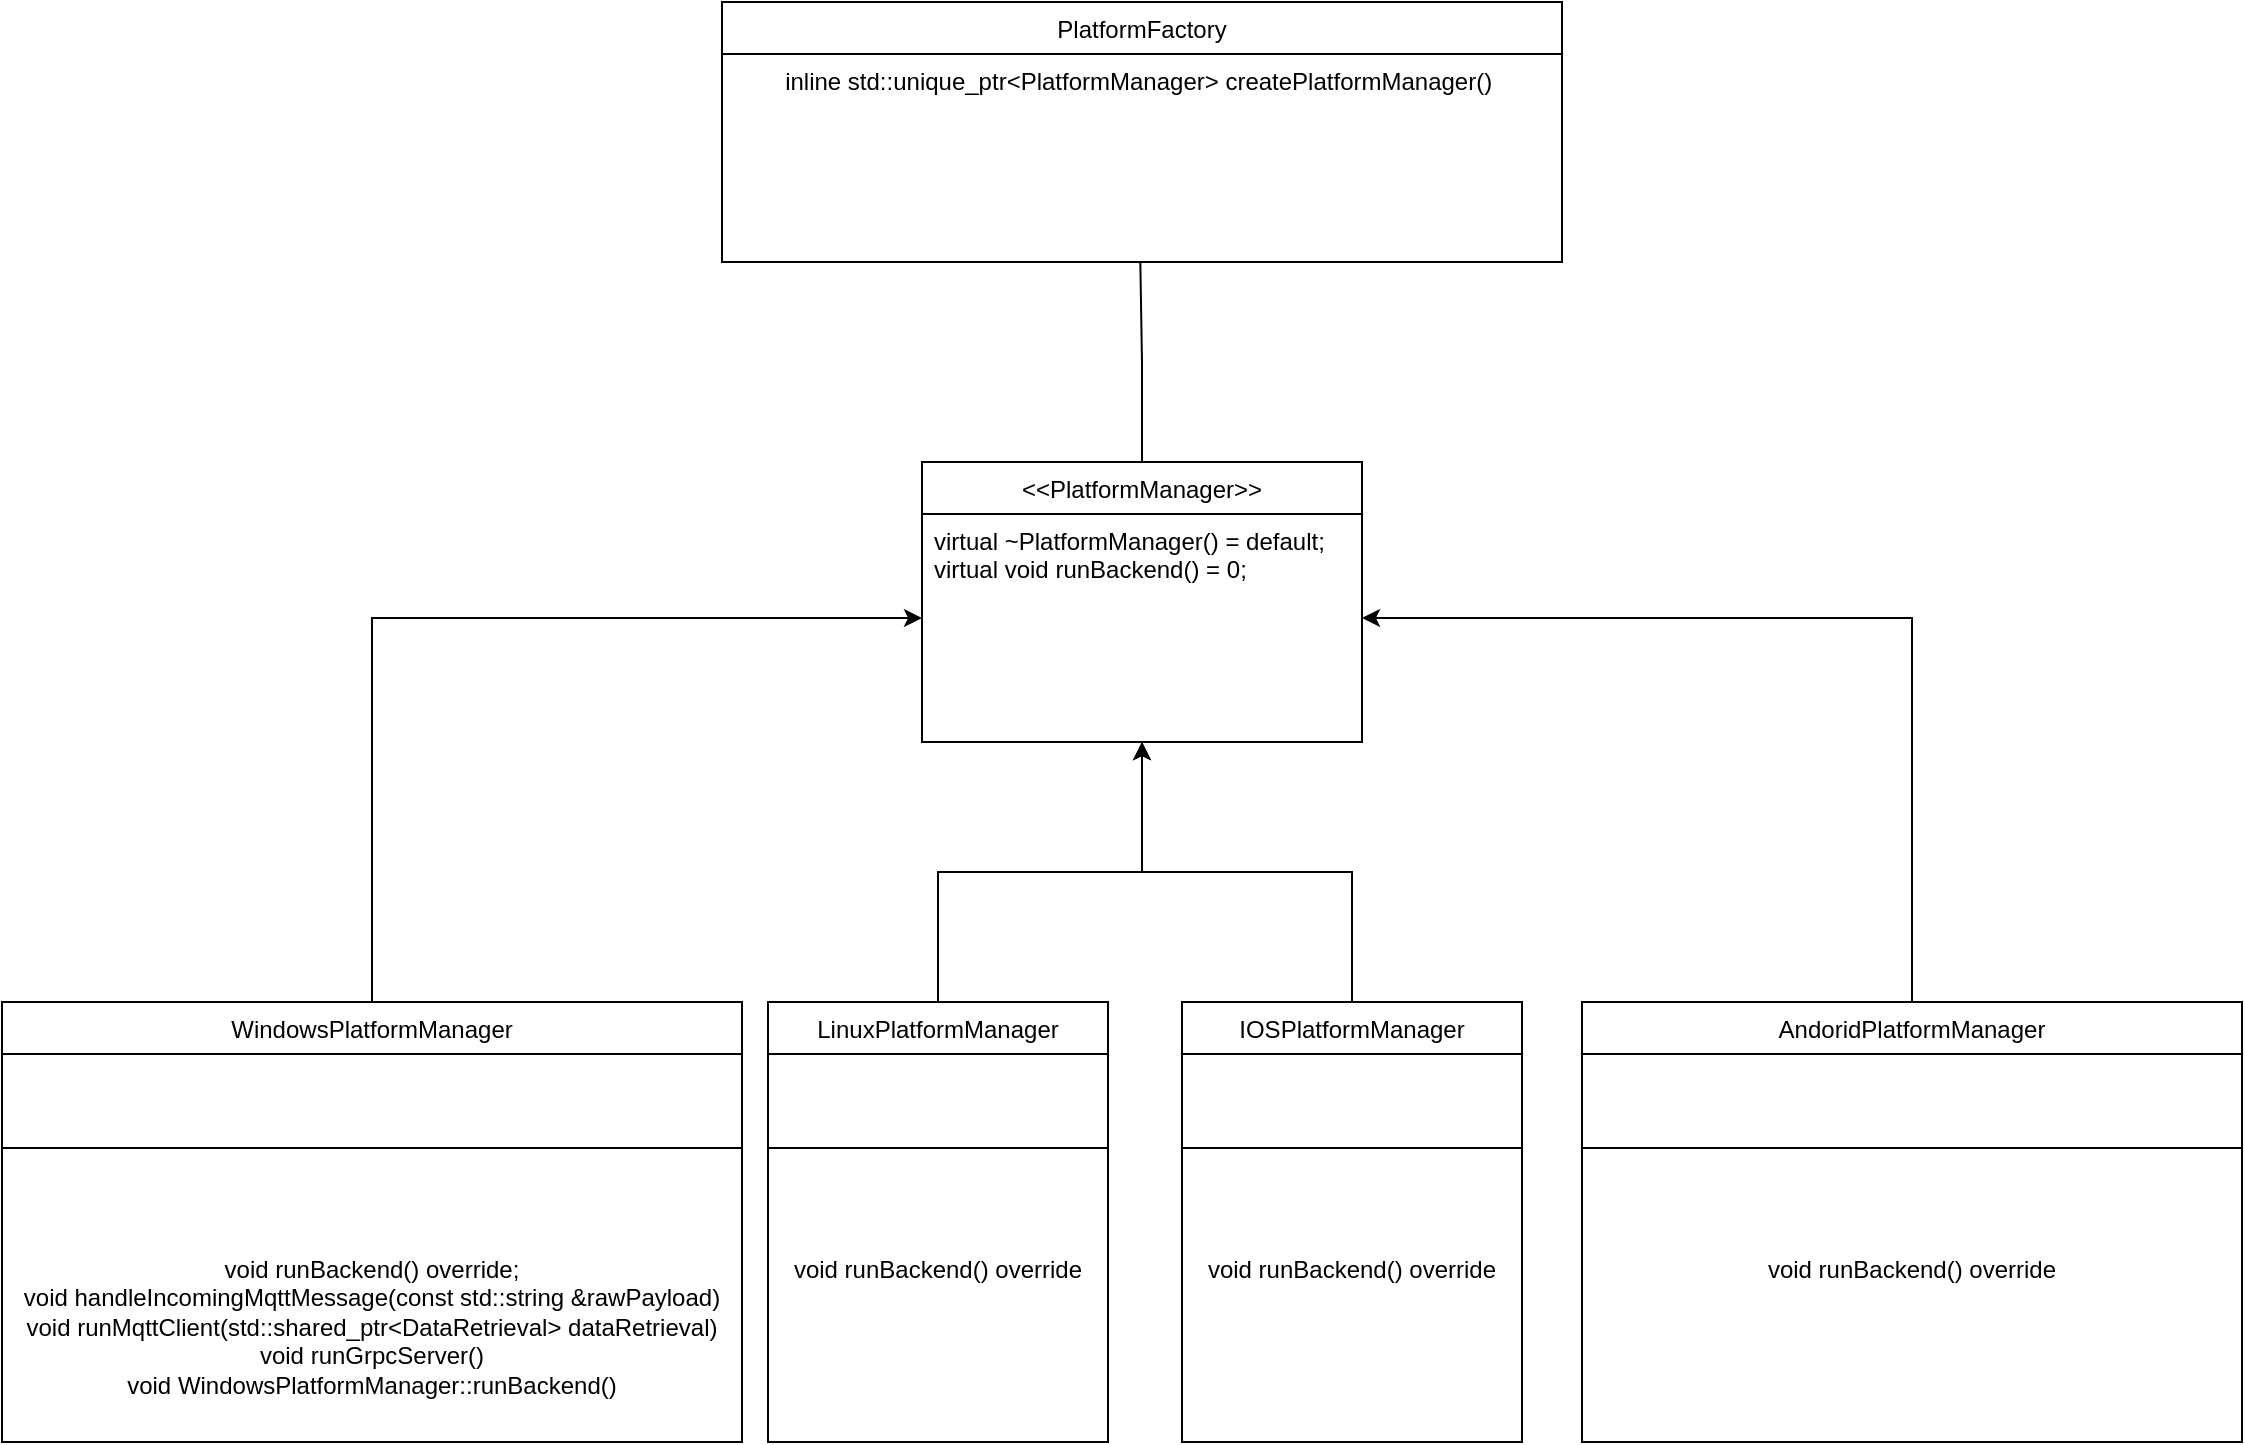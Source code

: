 <mxfile version="26.1.3">
  <diagram id="C5RBs43oDa-KdzZeNtuy" name="Page-1">
    <mxGraphModel dx="1791" dy="1771" grid="1" gridSize="10" guides="1" tooltips="1" connect="1" arrows="1" fold="1" page="1" pageScale="1" pageWidth="583" pageHeight="827" math="0" shadow="0">
      <root>
        <mxCell id="WIyWlLk6GJQsqaUBKTNV-0" />
        <mxCell id="WIyWlLk6GJQsqaUBKTNV-1" parent="WIyWlLk6GJQsqaUBKTNV-0" />
        <mxCell id="zkfFHV4jXpPFQw0GAbJ--6" value="PlatformFactory" style="swimlane;fontStyle=0;align=center;verticalAlign=top;childLayout=stackLayout;horizontal=1;startSize=26;horizontalStack=0;resizeParent=1;resizeLast=0;collapsible=1;marginBottom=0;rounded=0;shadow=0;strokeWidth=1;" parent="WIyWlLk6GJQsqaUBKTNV-1" vertex="1">
          <mxGeometry x="390" y="-130" width="420" height="130" as="geometry">
            <mxRectangle x="50" y="360" width="160" height="26" as="alternateBounds" />
          </mxGeometry>
        </mxCell>
        <mxCell id="FYp1_1S6KI9KEkWh-uqQ-30" value="inline std::unique_ptr&lt;PlatformManager&gt; createPlatformManager() " style="text;align=center;verticalAlign=top;spacingLeft=4;spacingRight=4;overflow=hidden;rotatable=0;points=[[0,0.5],[1,0.5]];portConstraint=eastwest;" vertex="1" parent="zkfFHV4jXpPFQw0GAbJ--6">
          <mxGeometry y="26" width="420" height="104" as="geometry" />
        </mxCell>
        <mxCell id="zkfFHV4jXpPFQw0GAbJ--13" value="&lt;&lt;PlatformManager&gt;&gt;" style="swimlane;fontStyle=0;align=center;verticalAlign=top;childLayout=stackLayout;horizontal=1;startSize=26;horizontalStack=0;resizeParent=1;resizeLast=0;collapsible=1;marginBottom=0;rounded=0;shadow=0;strokeWidth=1;" parent="WIyWlLk6GJQsqaUBKTNV-1" vertex="1">
          <mxGeometry x="490" y="100" width="220" height="140" as="geometry">
            <mxRectangle x="340" y="380" width="170" height="26" as="alternateBounds" />
          </mxGeometry>
        </mxCell>
        <mxCell id="zkfFHV4jXpPFQw0GAbJ--14" value="virtual ~PlatformManager() = default;&#xa;virtual void runBackend() = 0;&#xa;" style="text;align=left;verticalAlign=top;spacingLeft=4;spacingRight=4;overflow=hidden;rotatable=0;points=[[0,0.5],[1,0.5]];portConstraint=eastwest;" parent="zkfFHV4jXpPFQw0GAbJ--13" vertex="1">
          <mxGeometry y="26" width="220" height="104" as="geometry" />
        </mxCell>
        <mxCell id="FYp1_1S6KI9KEkWh-uqQ-25" style="edgeStyle=orthogonalEdgeStyle;rounded=0;orthogonalLoop=1;jettySize=auto;html=1;entryX=0;entryY=0.5;entryDx=0;entryDy=0;" edge="1" parent="WIyWlLk6GJQsqaUBKTNV-1" source="zkfFHV4jXpPFQw0GAbJ--17" target="zkfFHV4jXpPFQw0GAbJ--14">
          <mxGeometry relative="1" as="geometry" />
        </mxCell>
        <mxCell id="zkfFHV4jXpPFQw0GAbJ--17" value="WindowsPlatformManager" style="swimlane;fontStyle=0;align=center;verticalAlign=top;childLayout=stackLayout;horizontal=1;startSize=26;horizontalStack=0;resizeParent=1;resizeLast=0;collapsible=1;marginBottom=0;rounded=0;shadow=0;strokeWidth=1;" parent="WIyWlLk6GJQsqaUBKTNV-1" vertex="1">
          <mxGeometry x="30" y="370" width="370" height="220" as="geometry">
            <mxRectangle x="550" y="140" width="160" height="26" as="alternateBounds" />
          </mxGeometry>
        </mxCell>
        <mxCell id="zkfFHV4jXpPFQw0GAbJ--23" value="" style="line;html=1;strokeWidth=1;align=left;verticalAlign=middle;spacingTop=-1;spacingLeft=3;spacingRight=3;rotatable=0;labelPosition=right;points=[];portConstraint=eastwest;" parent="zkfFHV4jXpPFQw0GAbJ--17" vertex="1">
          <mxGeometry y="26" width="370" height="94" as="geometry" />
        </mxCell>
        <mxCell id="FYp1_1S6KI9KEkWh-uqQ-5" value="&lt;div style=&quot;forced-color-adjust: none; padding: 0px; margin: 0px; box-shadow: none !important;&quot;&gt;void runBackend() override;&lt;br&gt;void handleIncomingMqttMessage(const std::string &amp;amp;rawPayload)&lt;/div&gt;&lt;div style=&quot;forced-color-adjust: none; padding: 0px; margin: 0px; box-shadow: none !important;&quot;&gt;void runMqttClient(std::shared_ptr&amp;lt;DataRetrieval&amp;gt; dataRetrieval)&lt;/div&gt;&lt;div style=&quot;forced-color-adjust: none; padding: 0px; margin: 0px; box-shadow: none !important;&quot;&gt;void runGrpcServer()&lt;/div&gt;&lt;div style=&quot;forced-color-adjust: none; padding: 0px; margin: 0px; box-shadow: none !important;&quot;&gt;void WindowsPlatformManager::runBackend()&lt;/div&gt;" style="text;whiteSpace=wrap;html=1;align=center;" vertex="1" parent="zkfFHV4jXpPFQw0GAbJ--17">
          <mxGeometry y="120" width="370" height="100" as="geometry" />
        </mxCell>
        <mxCell id="FYp1_1S6KI9KEkWh-uqQ-31" style="edgeStyle=orthogonalEdgeStyle;rounded=0;orthogonalLoop=1;jettySize=auto;html=1;entryX=0.5;entryY=1;entryDx=0;entryDy=0;" edge="1" parent="WIyWlLk6GJQsqaUBKTNV-1" source="FYp1_1S6KI9KEkWh-uqQ-9" target="zkfFHV4jXpPFQw0GAbJ--13">
          <mxGeometry relative="1" as="geometry" />
        </mxCell>
        <mxCell id="FYp1_1S6KI9KEkWh-uqQ-9" value="LinuxPlatformManager" style="swimlane;fontStyle=0;align=center;verticalAlign=top;childLayout=stackLayout;horizontal=1;startSize=26;horizontalStack=0;resizeParent=1;resizeLast=0;collapsible=1;marginBottom=0;rounded=0;shadow=0;strokeWidth=1;" vertex="1" parent="WIyWlLk6GJQsqaUBKTNV-1">
          <mxGeometry x="413" y="370" width="170" height="220" as="geometry">
            <mxRectangle x="550" y="140" width="160" height="26" as="alternateBounds" />
          </mxGeometry>
        </mxCell>
        <mxCell id="FYp1_1S6KI9KEkWh-uqQ-10" value="" style="line;html=1;strokeWidth=1;align=left;verticalAlign=middle;spacingTop=-1;spacingLeft=3;spacingRight=3;rotatable=0;labelPosition=right;points=[];portConstraint=eastwest;" vertex="1" parent="FYp1_1S6KI9KEkWh-uqQ-9">
          <mxGeometry y="26" width="170" height="94" as="geometry" />
        </mxCell>
        <mxCell id="FYp1_1S6KI9KEkWh-uqQ-13" value="&lt;div style=&quot;forced-color-adjust: none; padding: 0px; margin: 0px; box-shadow: none !important;&quot;&gt;&lt;span style=&quot;text-wrap-mode: nowrap;&quot;&gt;void runBackend() override&lt;/span&gt;&lt;/div&gt;" style="text;whiteSpace=wrap;html=1;align=center;" vertex="1" parent="FYp1_1S6KI9KEkWh-uqQ-9">
          <mxGeometry y="120" width="170" height="40" as="geometry" />
        </mxCell>
        <mxCell id="FYp1_1S6KI9KEkWh-uqQ-32" style="edgeStyle=orthogonalEdgeStyle;rounded=0;orthogonalLoop=1;jettySize=auto;html=1;entryX=0.5;entryY=1;entryDx=0;entryDy=0;" edge="1" parent="WIyWlLk6GJQsqaUBKTNV-1" source="FYp1_1S6KI9KEkWh-uqQ-16" target="zkfFHV4jXpPFQw0GAbJ--13">
          <mxGeometry relative="1" as="geometry" />
        </mxCell>
        <mxCell id="FYp1_1S6KI9KEkWh-uqQ-16" value="IOSPlatformManager" style="swimlane;fontStyle=0;align=center;verticalAlign=top;childLayout=stackLayout;horizontal=1;startSize=26;horizontalStack=0;resizeParent=1;resizeLast=0;collapsible=1;marginBottom=0;rounded=0;shadow=0;strokeWidth=1;" vertex="1" parent="WIyWlLk6GJQsqaUBKTNV-1">
          <mxGeometry x="620" y="370" width="170" height="220" as="geometry">
            <mxRectangle x="550" y="140" width="160" height="26" as="alternateBounds" />
          </mxGeometry>
        </mxCell>
        <mxCell id="FYp1_1S6KI9KEkWh-uqQ-17" value="" style="line;html=1;strokeWidth=1;align=left;verticalAlign=middle;spacingTop=-1;spacingLeft=3;spacingRight=3;rotatable=0;labelPosition=right;points=[];portConstraint=eastwest;" vertex="1" parent="FYp1_1S6KI9KEkWh-uqQ-16">
          <mxGeometry y="26" width="170" height="94" as="geometry" />
        </mxCell>
        <mxCell id="FYp1_1S6KI9KEkWh-uqQ-18" value="&lt;div style=&quot;forced-color-adjust: none; padding: 0px; margin: 0px; box-shadow: none !important;&quot;&gt;&lt;span style=&quot;text-wrap-mode: nowrap;&quot;&gt;void runBackend() override&lt;/span&gt;&lt;/div&gt;" style="text;whiteSpace=wrap;html=1;align=center;" vertex="1" parent="FYp1_1S6KI9KEkWh-uqQ-16">
          <mxGeometry y="120" width="170" height="40" as="geometry" />
        </mxCell>
        <mxCell id="FYp1_1S6KI9KEkWh-uqQ-28" style="edgeStyle=orthogonalEdgeStyle;rounded=0;orthogonalLoop=1;jettySize=auto;html=1;entryX=1;entryY=0.5;entryDx=0;entryDy=0;" edge="1" parent="WIyWlLk6GJQsqaUBKTNV-1" source="FYp1_1S6KI9KEkWh-uqQ-19" target="zkfFHV4jXpPFQw0GAbJ--14">
          <mxGeometry relative="1" as="geometry" />
        </mxCell>
        <mxCell id="FYp1_1S6KI9KEkWh-uqQ-19" value="AndoridPlatformManager" style="swimlane;fontStyle=0;align=center;verticalAlign=top;childLayout=stackLayout;horizontal=1;startSize=26;horizontalStack=0;resizeParent=1;resizeLast=0;collapsible=1;marginBottom=0;rounded=0;shadow=0;strokeWidth=1;" vertex="1" parent="WIyWlLk6GJQsqaUBKTNV-1">
          <mxGeometry x="820" y="370" width="330" height="220" as="geometry">
            <mxRectangle x="550" y="140" width="160" height="26" as="alternateBounds" />
          </mxGeometry>
        </mxCell>
        <mxCell id="FYp1_1S6KI9KEkWh-uqQ-20" value="" style="line;html=1;strokeWidth=1;align=left;verticalAlign=middle;spacingTop=-1;spacingLeft=3;spacingRight=3;rotatable=0;labelPosition=right;points=[];portConstraint=eastwest;" vertex="1" parent="FYp1_1S6KI9KEkWh-uqQ-19">
          <mxGeometry y="26" width="330" height="94" as="geometry" />
        </mxCell>
        <mxCell id="FYp1_1S6KI9KEkWh-uqQ-21" value="&lt;div style=&quot;forced-color-adjust: none; padding: 0px; margin: 0px; box-shadow: none !important;&quot;&gt;&lt;span style=&quot;text-wrap-mode: nowrap;&quot;&gt;void runBackend() override&lt;/span&gt;&lt;/div&gt;" style="text;whiteSpace=wrap;html=1;align=center;" vertex="1" parent="FYp1_1S6KI9KEkWh-uqQ-19">
          <mxGeometry y="120" width="330" height="40" as="geometry" />
        </mxCell>
        <mxCell id="FYp1_1S6KI9KEkWh-uqQ-34" style="edgeStyle=orthogonalEdgeStyle;rounded=0;orthogonalLoop=1;jettySize=auto;html=1;entryX=0.498;entryY=0.999;entryDx=0;entryDy=0;entryPerimeter=0;endArrow=none;startFill=0;" edge="1" parent="WIyWlLk6GJQsqaUBKTNV-1" source="zkfFHV4jXpPFQw0GAbJ--13" target="FYp1_1S6KI9KEkWh-uqQ-30">
          <mxGeometry relative="1" as="geometry" />
        </mxCell>
      </root>
    </mxGraphModel>
  </diagram>
</mxfile>
